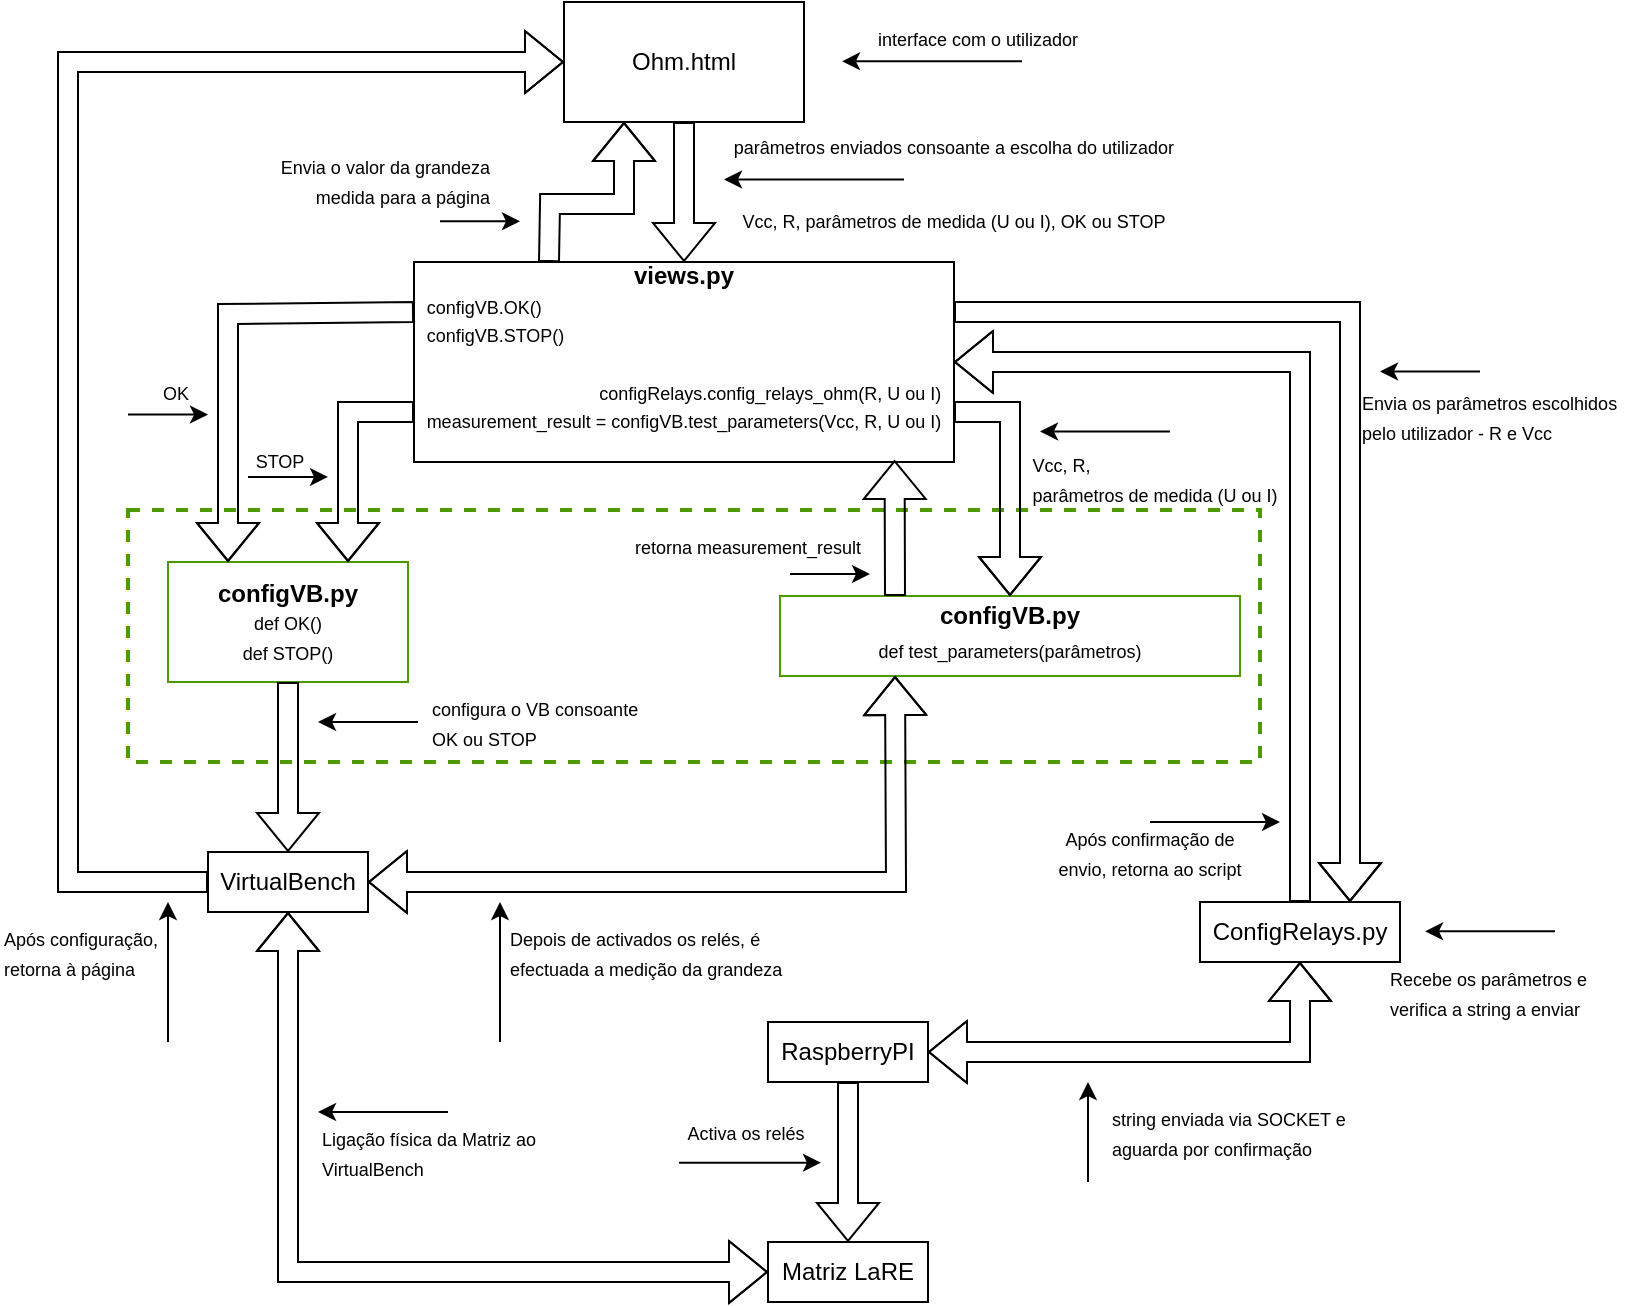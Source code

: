 <mxfile version="24.7.7">
  <diagram id="yPxyJZ8AM_hMuL3Unpa9" name="complex gitflow">
    <mxGraphModel dx="1395" dy="620" grid="1" gridSize="10" guides="1" tooltips="1" connect="1" arrows="1" fold="1" page="1" pageScale="1" pageWidth="827" pageHeight="1169" math="0" shadow="0">
      <root>
        <mxCell id="0" />
        <mxCell id="1" parent="0" />
        <mxCell id="JOfDeOOW8SHyUDtn-MuH-26" value="" style="dashed=1;rounded=0;whiteSpace=wrap;html=1;fillColor=none;strokeColor=#4D9900;strokeWidth=2;" vertex="1" parent="1">
          <mxGeometry x="74" y="314" width="566" height="126" as="geometry" />
        </mxCell>
        <mxCell id="JOfDeOOW8SHyUDtn-MuH-1" value="Ohm.html" style="rounded=0;whiteSpace=wrap;html=1;" vertex="1" parent="1">
          <mxGeometry x="292" y="60" width="120" height="60" as="geometry" />
        </mxCell>
        <mxCell id="JOfDeOOW8SHyUDtn-MuH-2" value="&lt;b&gt;views.py&lt;/b&gt;&lt;br&gt;&lt;div style=&quot;text-align: left;&quot;&gt;&lt;font style=&quot;font-size: 9px;&quot;&gt;configVB.OK()&lt;/font&gt;&lt;/div&gt;&lt;div style=&quot;text-align: left;&quot;&gt;&lt;font style=&quot;font-size: 9px;&quot;&gt;configVB.STOP()&lt;/font&gt;&lt;/div&gt;&lt;div style=&quot;text-align: left;&quot;&gt;&lt;font style=&quot;font-size: 6px;&quot;&gt;&amp;nbsp;&amp;nbsp;&lt;/font&gt;&lt;/div&gt;&lt;div style=&quot;text-align: right;&quot;&gt;&lt;font style=&quot;font-size: 9px;&quot;&gt;configRelays.config_relays_ohm(R, U ou I)&lt;/font&gt;&lt;/div&gt;&lt;div style=&quot;text-align: right;&quot;&gt;&lt;font style=&quot;font-size: 9px;&quot;&gt;measurement_result = configVB.test_parameters(Vcc, R, U ou I)&lt;/font&gt;&lt;/div&gt;&lt;div style=&quot;text-align: right; font-weight: bold;&quot;&gt;&lt;br&gt;&lt;/div&gt;" style="rounded=0;whiteSpace=wrap;html=1;points=[[0,0,0,0,0],[0,0.25,0,0,0],[0,0.5,0,0,0],[0,0.75,0,0,0],[0,1,0,0,0],[0.14,0.99,0,0,0],[0.25,0,0,0,0],[0.25,1,0,0,0],[0.5,0,0,0,0],[0.5,1,0,0,0],[0.75,0,0,0,0],[0.75,1,0,0,0],[0.89,0.99,0,0,0],[1,0,0,0,0],[1,0.25,0,0,0],[1,0.5,0,0,0],[1,0.75,0,0,0],[1,1,0,0,0]];" vertex="1" parent="1">
          <mxGeometry x="217" y="190" width="270" height="100" as="geometry" />
        </mxCell>
        <mxCell id="JOfDeOOW8SHyUDtn-MuH-4" value="" style="shape=flexArrow;endArrow=classic;html=1;rounded=0;exitX=0.5;exitY=1;exitDx=0;exitDy=0;entryX=0.5;entryY=0;entryDx=0;entryDy=0;" edge="1" parent="1" source="JOfDeOOW8SHyUDtn-MuH-1" target="JOfDeOOW8SHyUDtn-MuH-2">
          <mxGeometry width="50" height="50" relative="1" as="geometry">
            <mxPoint x="454" y="310" as="sourcePoint" />
            <mxPoint x="504" y="260" as="targetPoint" />
          </mxGeometry>
        </mxCell>
        <mxCell id="JOfDeOOW8SHyUDtn-MuH-5" value="" style="endArrow=classic;html=1;rounded=0;" edge="1" parent="1">
          <mxGeometry width="50" height="50" relative="1" as="geometry">
            <mxPoint x="462" y="148.74" as="sourcePoint" />
            <mxPoint x="372" y="148.74" as="targetPoint" />
          </mxGeometry>
        </mxCell>
        <mxCell id="JOfDeOOW8SHyUDtn-MuH-6" value="&lt;font style=&quot;font-size: 9px;&quot;&gt;parâmetros enviados consoante a escolha do utilizador&lt;/font&gt;" style="text;html=1;align=center;verticalAlign=middle;whiteSpace=wrap;rounded=0;" vertex="1" parent="1">
          <mxGeometry x="372" y="127" width="230" height="10" as="geometry" />
        </mxCell>
        <mxCell id="JOfDeOOW8SHyUDtn-MuH-7" value="" style="endArrow=classic;html=1;rounded=0;" edge="1" parent="1">
          <mxGeometry width="50" height="50" relative="1" as="geometry">
            <mxPoint x="521" y="89.67" as="sourcePoint" />
            <mxPoint x="431" y="89.67" as="targetPoint" />
          </mxGeometry>
        </mxCell>
        <mxCell id="JOfDeOOW8SHyUDtn-MuH-8" value="&lt;font style=&quot;font-size: 9px;&quot;&gt;interface com o utilizador&lt;/font&gt;" style="text;html=1;align=center;verticalAlign=middle;whiteSpace=wrap;rounded=0;" vertex="1" parent="1">
          <mxGeometry x="444" y="70" width="110" height="15" as="geometry" />
        </mxCell>
        <mxCell id="JOfDeOOW8SHyUDtn-MuH-9" value="&lt;font style=&quot;font-size: 9px;&quot;&gt;Vcc, R, parâmetros de medida (U ou I), OK ou STOP&lt;/font&gt;" style="text;html=1;align=center;verticalAlign=middle;whiteSpace=wrap;rounded=0;" vertex="1" parent="1">
          <mxGeometry x="377" y="164.17" width="220" height="10" as="geometry" />
        </mxCell>
        <mxCell id="JOfDeOOW8SHyUDtn-MuH-10" value="&lt;b&gt;configVB.py&lt;/b&gt;&lt;div&gt;&lt;font style=&quot;font-size: 9px;&quot;&gt;def OK()&lt;/font&gt;&lt;/div&gt;&lt;div&gt;&lt;font style=&quot;font-size: 9px;&quot;&gt;def STOP()&lt;/font&gt;&lt;/div&gt;" style="whiteSpace=wrap;html=1;rounded=0;align=center;shadow=0;strokeColor=#4D9900;" vertex="1" parent="1">
          <mxGeometry x="94" y="340" width="120" height="60" as="geometry" />
        </mxCell>
        <mxCell id="JOfDeOOW8SHyUDtn-MuH-12" value="" style="shape=flexArrow;endArrow=classic;html=1;rounded=0;entryX=0.25;entryY=0;entryDx=0;entryDy=0;exitX=0;exitY=0.25;exitDx=0;exitDy=0;" edge="1" parent="1" source="JOfDeOOW8SHyUDtn-MuH-2" target="JOfDeOOW8SHyUDtn-MuH-10">
          <mxGeometry width="50" height="50" relative="1" as="geometry">
            <mxPoint x="394" y="350" as="sourcePoint" />
            <mxPoint x="444" y="300" as="targetPoint" />
            <Array as="points">
              <mxPoint x="124" y="216" />
            </Array>
          </mxGeometry>
        </mxCell>
        <mxCell id="JOfDeOOW8SHyUDtn-MuH-13" value="" style="endArrow=classic;html=1;rounded=0;" edge="1" parent="1">
          <mxGeometry width="50" height="50" relative="1" as="geometry">
            <mxPoint x="74" y="266.3" as="sourcePoint" />
            <mxPoint x="114" y="266.3" as="targetPoint" />
          </mxGeometry>
        </mxCell>
        <mxCell id="JOfDeOOW8SHyUDtn-MuH-14" value="&lt;font style=&quot;font-size: 9px;&quot;&gt;OK&lt;/font&gt;" style="text;html=1;align=center;verticalAlign=middle;whiteSpace=wrap;rounded=0;" vertex="1" parent="1">
          <mxGeometry x="90" y="251.5" width="16" height="7" as="geometry" />
        </mxCell>
        <mxCell id="JOfDeOOW8SHyUDtn-MuH-15" value="" style="shape=flexArrow;endArrow=classic;html=1;rounded=0;entryX=0.75;entryY=0;entryDx=0;entryDy=0;exitX=0;exitY=0.75;exitDx=0;exitDy=0;exitPerimeter=0;" edge="1" parent="1" source="JOfDeOOW8SHyUDtn-MuH-2" target="JOfDeOOW8SHyUDtn-MuH-10">
          <mxGeometry width="50" height="50" relative="1" as="geometry">
            <mxPoint x="174" y="340" as="sourcePoint" />
            <mxPoint x="224" y="290" as="targetPoint" />
            <Array as="points">
              <mxPoint x="184" y="265" />
            </Array>
          </mxGeometry>
        </mxCell>
        <mxCell id="JOfDeOOW8SHyUDtn-MuH-16" value="&lt;font style=&quot;font-size: 9px;&quot;&gt;STOP&lt;/font&gt;" style="text;html=1;align=center;verticalAlign=middle;whiteSpace=wrap;rounded=0;" vertex="1" parent="1">
          <mxGeometry x="137" y="281.5" width="26" height="15" as="geometry" />
        </mxCell>
        <mxCell id="JOfDeOOW8SHyUDtn-MuH-18" value="VirtualBench" style="whiteSpace=wrap;html=1;rounded=0;align=center;" vertex="1" parent="1">
          <mxGeometry x="114" y="485" width="80" height="30" as="geometry" />
        </mxCell>
        <mxCell id="JOfDeOOW8SHyUDtn-MuH-19" value="" style="shape=flexArrow;endArrow=classic;html=1;rounded=0;exitX=0.5;exitY=1;exitDx=0;exitDy=0;entryX=0.5;entryY=0;entryDx=0;entryDy=0;" edge="1" parent="1" source="JOfDeOOW8SHyUDtn-MuH-10" target="JOfDeOOW8SHyUDtn-MuH-18">
          <mxGeometry width="50" height="50" relative="1" as="geometry">
            <mxPoint x="144" y="310" as="sourcePoint" />
            <mxPoint x="194" y="260" as="targetPoint" />
          </mxGeometry>
        </mxCell>
        <mxCell id="JOfDeOOW8SHyUDtn-MuH-20" value="&lt;font style=&quot;font-size: 9px;&quot;&gt;configura o VB consoante&amp;nbsp;&lt;/font&gt;&lt;div&gt;&lt;font style=&quot;font-size: 9px;&quot;&gt;OK ou STOP&lt;/font&gt;&lt;/div&gt;" style="text;html=1;align=left;verticalAlign=middle;whiteSpace=wrap;rounded=0;" vertex="1" parent="1">
          <mxGeometry x="224" y="405" width="110" height="30" as="geometry" />
        </mxCell>
        <mxCell id="JOfDeOOW8SHyUDtn-MuH-21" value="" style="endArrow=classic;html=1;rounded=0;entryX=0;entryY=1;entryDx=0;entryDy=0;" edge="1" parent="1">
          <mxGeometry width="50" height="50" relative="1" as="geometry">
            <mxPoint x="219" y="420" as="sourcePoint" />
            <mxPoint x="169" y="420" as="targetPoint" />
            <Array as="points">
              <mxPoint x="194" y="420" />
            </Array>
          </mxGeometry>
        </mxCell>
        <mxCell id="JOfDeOOW8SHyUDtn-MuH-22" value="" style="shape=flexArrow;endArrow=classic;html=1;rounded=0;exitX=0;exitY=0.5;exitDx=0;exitDy=0;entryX=0;entryY=0.5;entryDx=0;entryDy=0;" edge="1" parent="1" source="JOfDeOOW8SHyUDtn-MuH-18" target="JOfDeOOW8SHyUDtn-MuH-1">
          <mxGeometry width="50" height="50" relative="1" as="geometry">
            <mxPoint x="144" y="310" as="sourcePoint" />
            <mxPoint x="194" y="260" as="targetPoint" />
            <Array as="points">
              <mxPoint x="44" y="500" />
              <mxPoint x="44" y="90" />
            </Array>
          </mxGeometry>
        </mxCell>
        <mxCell id="JOfDeOOW8SHyUDtn-MuH-23" value="&lt;b&gt;configVB.py&lt;/b&gt;&lt;div&gt;&lt;div style=&quot;line-height: 19px;&quot;&gt;&lt;font style=&quot;font-size: 9px;&quot;&gt;def test_parameters(parâmetros)&lt;/font&gt;&lt;/div&gt;&lt;/div&gt;" style="whiteSpace=wrap;html=1;rounded=0;align=center;strokeColor=#4D9900;" vertex="1" parent="1">
          <mxGeometry x="400" y="357" width="230" height="40" as="geometry" />
        </mxCell>
        <mxCell id="JOfDeOOW8SHyUDtn-MuH-29" value="" style="endArrow=classic;html=1;rounded=0;entryX=0;entryY=1;entryDx=0;entryDy=0;" edge="1" parent="1">
          <mxGeometry width="50" height="50" relative="1" as="geometry">
            <mxPoint x="750" y="244.71" as="sourcePoint" />
            <mxPoint x="700" y="244.71" as="targetPoint" />
          </mxGeometry>
        </mxCell>
        <mxCell id="JOfDeOOW8SHyUDtn-MuH-30" value="&lt;div style=&quot;text-align: left;&quot;&gt;&lt;span style=&quot;font-size: 9px; background-color: initial;&quot;&gt;Vcc, R,&amp;nbsp;&lt;/span&gt;&lt;/div&gt;&lt;div style=&quot;text-align: left;&quot;&gt;&lt;font style=&quot;font-size: 9px;&quot;&gt;parâmetros de medida (U ou I)&lt;/font&gt;&lt;/div&gt;" style="text;html=1;align=center;verticalAlign=middle;whiteSpace=wrap;rounded=0;" vertex="1" parent="1">
          <mxGeometry x="520" y="281.5" width="135" height="32.5" as="geometry" />
        </mxCell>
        <mxCell id="JOfDeOOW8SHyUDtn-MuH-31" value="ConfigRelays.py" style="whiteSpace=wrap;html=1;rounded=0;align=center;" vertex="1" parent="1">
          <mxGeometry x="610" y="510" width="100" height="30" as="geometry" />
        </mxCell>
        <mxCell id="JOfDeOOW8SHyUDtn-MuH-33" value="" style="endArrow=classic;html=1;rounded=0;" edge="1" parent="1">
          <mxGeometry width="50" height="50" relative="1" as="geometry">
            <mxPoint x="554" y="650" as="sourcePoint" />
            <mxPoint x="554.01" y="600" as="targetPoint" />
          </mxGeometry>
        </mxCell>
        <mxCell id="JOfDeOOW8SHyUDtn-MuH-34" value="&lt;font style=&quot;font-size: 9px;&quot;&gt;Envia os parâmetros escolhidos pelo utilizador - R e Vcc&lt;/font&gt;" style="text;html=1;align=left;verticalAlign=middle;whiteSpace=wrap;rounded=0;" vertex="1" parent="1">
          <mxGeometry x="689" y="251.5" width="138" height="30" as="geometry" />
        </mxCell>
        <mxCell id="JOfDeOOW8SHyUDtn-MuH-35" value="" style="endArrow=classic;html=1;rounded=0;exitX=0.774;exitY=0.846;exitDx=0;exitDy=0;exitPerimeter=0;entryX=0.677;entryY=0.846;entryDx=0;entryDy=0;entryPerimeter=0;" edge="1" parent="1">
          <mxGeometry width="50" height="50" relative="1" as="geometry">
            <mxPoint x="787.49" y="524.66" as="sourcePoint" />
            <mxPoint x="722.5" y="524.66" as="targetPoint" />
          </mxGeometry>
        </mxCell>
        <mxCell id="JOfDeOOW8SHyUDtn-MuH-36" value="&lt;font style=&quot;font-size: 9px;&quot;&gt;Recebe os parâmetros e&amp;nbsp;&lt;/font&gt;&lt;div&gt;&lt;font style=&quot;font-size: 9px;&quot;&gt;verifica a string a enviar&lt;/font&gt;&lt;/div&gt;" style="text;html=1;align=left;verticalAlign=middle;whiteSpace=wrap;rounded=0;" vertex="1" parent="1">
          <mxGeometry x="703" y="540" width="110" height="30" as="geometry" />
        </mxCell>
        <mxCell id="JOfDeOOW8SHyUDtn-MuH-37" value="RaspberryPI" style="whiteSpace=wrap;html=1;rounded=0;align=center;" vertex="1" parent="1">
          <mxGeometry x="394" y="570" width="80" height="30" as="geometry" />
        </mxCell>
        <mxCell id="JOfDeOOW8SHyUDtn-MuH-39" value="" style="endArrow=classic;html=1;rounded=0;exitX=0.774;exitY=0.846;exitDx=0;exitDy=0;exitPerimeter=0;entryX=0.677;entryY=0.846;entryDx=0;entryDy=0;entryPerimeter=0;" edge="1" parent="1">
          <mxGeometry width="50" height="50" relative="1" as="geometry">
            <mxPoint x="594.99" y="274.71" as="sourcePoint" />
            <mxPoint x="530.0" y="274.71" as="targetPoint" />
          </mxGeometry>
        </mxCell>
        <mxCell id="JOfDeOOW8SHyUDtn-MuH-40" value="&lt;font style=&quot;font-size: 9px;&quot;&gt;string enviada via SOCKET e&amp;nbsp;&lt;/font&gt;&lt;div&gt;&lt;font style=&quot;font-size: 9px;&quot;&gt;aguarda por confirmação&lt;/font&gt;&lt;/div&gt;" style="text;html=1;align=left;verticalAlign=middle;whiteSpace=wrap;rounded=0;" vertex="1" parent="1">
          <mxGeometry x="564" y="615" width="130" height="20" as="geometry" />
        </mxCell>
        <mxCell id="JOfDeOOW8SHyUDtn-MuH-42" value="Matriz LaRE" style="whiteSpace=wrap;html=1;rounded=0;align=center;" vertex="1" parent="1">
          <mxGeometry x="394" y="680" width="80" height="30" as="geometry" />
        </mxCell>
        <mxCell id="JOfDeOOW8SHyUDtn-MuH-43" value="" style="shape=flexArrow;endArrow=classic;html=1;rounded=0;entryX=0.5;entryY=0;entryDx=0;entryDy=0;exitX=0.5;exitY=1;exitDx=0;exitDy=0;" edge="1" parent="1" source="JOfDeOOW8SHyUDtn-MuH-37" target="JOfDeOOW8SHyUDtn-MuH-42">
          <mxGeometry width="50" height="50" relative="1" as="geometry">
            <mxPoint x="334" y="560" as="sourcePoint" />
            <mxPoint x="384" y="510" as="targetPoint" />
          </mxGeometry>
        </mxCell>
        <mxCell id="JOfDeOOW8SHyUDtn-MuH-44" value="" style="endArrow=classic;html=1;rounded=0;exitX=0.774;exitY=0.846;exitDx=0;exitDy=0;exitPerimeter=0;" edge="1" parent="1">
          <mxGeometry width="50" height="50" relative="1" as="geometry">
            <mxPoint x="349.49" y="640.34" as="sourcePoint" />
            <mxPoint x="420.5" y="640.34" as="targetPoint" />
          </mxGeometry>
        </mxCell>
        <mxCell id="JOfDeOOW8SHyUDtn-MuH-45" value="&lt;font style=&quot;font-size: 9px;&quot;&gt;Activa os relés&lt;/font&gt;" style="text;html=1;align=center;verticalAlign=middle;whiteSpace=wrap;rounded=0;" vertex="1" parent="1">
          <mxGeometry x="347.5" y="620.34" width="70" height="10" as="geometry" />
        </mxCell>
        <mxCell id="JOfDeOOW8SHyUDtn-MuH-47" value="" style="endArrow=classic;html=1;rounded=0;exitX=0.5;exitY=0;exitDx=0;exitDy=0;" edge="1" parent="1" source="JOfDeOOW8SHyUDtn-MuH-48">
          <mxGeometry width="50" height="50" relative="1" as="geometry">
            <mxPoint x="614" y="452" as="sourcePoint" />
            <mxPoint x="650" y="470" as="targetPoint" />
          </mxGeometry>
        </mxCell>
        <mxCell id="JOfDeOOW8SHyUDtn-MuH-48" value="&lt;font style=&quot;font-size: 9px;&quot;&gt;Após confirmação de envio, retorna ao script&lt;/font&gt;" style="text;html=1;align=center;verticalAlign=middle;whiteSpace=wrap;rounded=0;" vertex="1" parent="1">
          <mxGeometry x="536" y="470" width="98" height="30" as="geometry" />
        </mxCell>
        <mxCell id="JOfDeOOW8SHyUDtn-MuH-53" value="" style="shape=flexArrow;startArrow=calassic;endArrow=classic;html=1;rounded=0;exitX=0.5;exitY=1;exitDx=0;exitDy=0;entryX=1;entryY=0.5;entryDx=0;entryDy=0;" edge="1" parent="1" source="JOfDeOOW8SHyUDtn-MuH-31" target="JOfDeOOW8SHyUDtn-MuH-37">
          <mxGeometry width="50" height="50" relative="1" as="geometry">
            <mxPoint x="474" y="620" as="sourcePoint" />
            <mxPoint x="524" y="570" as="targetPoint" />
            <Array as="points">
              <mxPoint x="660" y="585" />
            </Array>
          </mxGeometry>
        </mxCell>
        <mxCell id="JOfDeOOW8SHyUDtn-MuH-56" value="" style="shape=flexArrow;endArrow=classic;html=1;rounded=0;exitX=1;exitY=0.25;exitDx=0;exitDy=0;entryX=0.75;entryY=0;entryDx=0;entryDy=0;exitPerimeter=0;" edge="1" parent="1" source="JOfDeOOW8SHyUDtn-MuH-2" target="JOfDeOOW8SHyUDtn-MuH-31">
          <mxGeometry width="50" height="50" relative="1" as="geometry">
            <mxPoint x="554" y="250" as="sourcePoint" />
            <mxPoint x="604" y="200" as="targetPoint" />
            <Array as="points">
              <mxPoint x="685" y="215" />
            </Array>
          </mxGeometry>
        </mxCell>
        <mxCell id="JOfDeOOW8SHyUDtn-MuH-60" value="" style="shape=flexArrow;endArrow=classic;html=1;rounded=0;entryX=1;entryY=0.5;entryDx=0;entryDy=0;exitX=0.5;exitY=0;exitDx=0;exitDy=0;entryPerimeter=0;" edge="1" parent="1" source="JOfDeOOW8SHyUDtn-MuH-31" target="JOfDeOOW8SHyUDtn-MuH-2">
          <mxGeometry width="50" height="50" relative="1" as="geometry">
            <mxPoint x="564" y="450" as="sourcePoint" />
            <mxPoint x="614" y="400" as="targetPoint" />
            <Array as="points">
              <mxPoint x="660" y="240" />
            </Array>
          </mxGeometry>
        </mxCell>
        <mxCell id="JOfDeOOW8SHyUDtn-MuH-63" value="" style="shape=flexArrow;startArrow=classic;endArrow=classic;html=1;rounded=0;exitX=0.25;exitY=1;exitDx=0;exitDy=0;entryX=1;entryY=0.5;entryDx=0;entryDy=0;" edge="1" parent="1" source="JOfDeOOW8SHyUDtn-MuH-23" target="JOfDeOOW8SHyUDtn-MuH-18">
          <mxGeometry width="50" height="50" relative="1" as="geometry">
            <mxPoint x="400" y="480" as="sourcePoint" />
            <mxPoint x="360" y="480" as="targetPoint" />
            <Array as="points">
              <mxPoint x="458" y="500" />
            </Array>
          </mxGeometry>
        </mxCell>
        <mxCell id="JOfDeOOW8SHyUDtn-MuH-64" value="" style="endArrow=classic;html=1;rounded=0;exitX=0.774;exitY=0.846;exitDx=0;exitDy=0;exitPerimeter=0;" edge="1" parent="1">
          <mxGeometry width="50" height="50" relative="1" as="geometry">
            <mxPoint x="260.0" y="580" as="sourcePoint" />
            <mxPoint x="260" y="510" as="targetPoint" />
          </mxGeometry>
        </mxCell>
        <mxCell id="JOfDeOOW8SHyUDtn-MuH-65" value="&lt;font style=&quot;font-size: 9px;&quot;&gt;Depois de activados os relés, é efectuada a medição da grandeza&lt;/font&gt;" style="text;html=1;align=left;verticalAlign=middle;whiteSpace=wrap;rounded=0;" vertex="1" parent="1">
          <mxGeometry x="263" y="520" width="146" height="30" as="geometry" />
        </mxCell>
        <mxCell id="JOfDeOOW8SHyUDtn-MuH-66" value="" style="shape=flexArrow;endArrow=classic;startArrow=classic;html=1;rounded=0;exitX=0.5;exitY=1;exitDx=0;exitDy=0;entryX=0;entryY=0.5;entryDx=0;entryDy=0;" edge="1" parent="1" source="JOfDeOOW8SHyUDtn-MuH-18" target="JOfDeOOW8SHyUDtn-MuH-42">
          <mxGeometry width="100" height="100" relative="1" as="geometry">
            <mxPoint x="400" y="560" as="sourcePoint" />
            <mxPoint x="500" y="460" as="targetPoint" />
            <Array as="points">
              <mxPoint x="154" y="695" />
            </Array>
          </mxGeometry>
        </mxCell>
        <mxCell id="JOfDeOOW8SHyUDtn-MuH-69" value="" style="endArrow=classic;html=1;rounded=0;exitX=0.774;exitY=0.846;exitDx=0;exitDy=0;exitPerimeter=0;entryX=0.677;entryY=0.846;entryDx=0;entryDy=0;entryPerimeter=0;" edge="1" parent="1">
          <mxGeometry width="50" height="50" relative="1" as="geometry">
            <mxPoint x="233.99" y="615" as="sourcePoint" />
            <mxPoint x="169.0" y="615" as="targetPoint" />
          </mxGeometry>
        </mxCell>
        <mxCell id="JOfDeOOW8SHyUDtn-MuH-70" value="&lt;font style=&quot;font-size: 9px;&quot;&gt;Ligação física da Matriz ao VirtualBench&lt;/font&gt;" style="text;html=1;align=left;verticalAlign=middle;whiteSpace=wrap;rounded=0;" vertex="1" parent="1">
          <mxGeometry x="169" y="620.34" width="110" height="30" as="geometry" />
        </mxCell>
        <mxCell id="JOfDeOOW8SHyUDtn-MuH-76" value="" style="shape=flexArrow;endArrow=classic;html=1;rounded=0;exitX=0.25;exitY=0;exitDx=0;exitDy=0;entryX=0.89;entryY=0.99;entryDx=0;entryDy=0;entryPerimeter=0;" edge="1" parent="1" source="JOfDeOOW8SHyUDtn-MuH-23" target="JOfDeOOW8SHyUDtn-MuH-2">
          <mxGeometry width="50" height="50" relative="1" as="geometry">
            <mxPoint x="440" y="370" as="sourcePoint" />
            <mxPoint x="490" y="320" as="targetPoint" />
          </mxGeometry>
        </mxCell>
        <mxCell id="JOfDeOOW8SHyUDtn-MuH-78" value="" style="shape=flexArrow;endArrow=classic;html=1;rounded=0;exitX=1;exitY=0.75;exitDx=0;exitDy=0;exitPerimeter=0;entryX=0.5;entryY=0;entryDx=0;entryDy=0;" edge="1" parent="1" source="JOfDeOOW8SHyUDtn-MuH-2" target="JOfDeOOW8SHyUDtn-MuH-23">
          <mxGeometry width="50" height="50" relative="1" as="geometry">
            <mxPoint x="540" y="360" as="sourcePoint" />
            <mxPoint x="590" y="310" as="targetPoint" />
            <Array as="points">
              <mxPoint x="515" y="265" />
            </Array>
          </mxGeometry>
        </mxCell>
        <mxCell id="JOfDeOOW8SHyUDtn-MuH-79" value="&lt;div style=&quot;line-height: 19px;&quot;&gt;&lt;div style=&quot;&quot;&gt;&lt;font style=&quot;font-size: 9px;&quot;&gt;retorna measurement_result&lt;/font&gt;&lt;/div&gt;&lt;/div&gt;" style="text;html=1;align=center;verticalAlign=middle;whiteSpace=wrap;rounded=0;" vertex="1" parent="1">
          <mxGeometry x="324" y="324" width="120" height="16" as="geometry" />
        </mxCell>
        <mxCell id="JOfDeOOW8SHyUDtn-MuH-80" value="" style="endArrow=classic;html=1;rounded=0;" edge="1" parent="1">
          <mxGeometry width="50" height="50" relative="1" as="geometry">
            <mxPoint x="405" y="346" as="sourcePoint" />
            <mxPoint x="445" y="346" as="targetPoint" />
          </mxGeometry>
        </mxCell>
        <mxCell id="JOfDeOOW8SHyUDtn-MuH-88" value="" style="shape=flexArrow;endArrow=classic;html=1;rounded=0;entryX=0.25;entryY=1;entryDx=0;entryDy=0;exitX=0.25;exitY=0;exitDx=0;exitDy=0;exitPerimeter=0;" edge="1" parent="1" source="JOfDeOOW8SHyUDtn-MuH-2" target="JOfDeOOW8SHyUDtn-MuH-1">
          <mxGeometry width="50" height="50" relative="1" as="geometry">
            <mxPoint x="310" y="200" as="sourcePoint" />
            <mxPoint x="360" y="150" as="targetPoint" />
            <Array as="points">
              <mxPoint x="285" y="161" />
              <mxPoint x="322" y="161" />
            </Array>
          </mxGeometry>
        </mxCell>
        <mxCell id="JOfDeOOW8SHyUDtn-MuH-89" value="" style="endArrow=classic;html=1;rounded=0;" edge="1" parent="1">
          <mxGeometry width="50" height="50" relative="1" as="geometry">
            <mxPoint x="230" y="169.66" as="sourcePoint" />
            <mxPoint x="270" y="169.66" as="targetPoint" />
          </mxGeometry>
        </mxCell>
        <mxCell id="JOfDeOOW8SHyUDtn-MuH-90" value="&lt;font style=&quot;font-size: 9px;&quot;&gt;Envia o valor da grandeza medida para a página&lt;/font&gt;" style="text;html=1;align=right;verticalAlign=middle;whiteSpace=wrap;rounded=0;" vertex="1" parent="1">
          <mxGeometry x="137" y="134" width="120" height="30.17" as="geometry" />
        </mxCell>
        <mxCell id="JOfDeOOW8SHyUDtn-MuH-93" value="" style="endArrow=classic;html=1;rounded=0;exitX=0.774;exitY=0.846;exitDx=0;exitDy=0;exitPerimeter=0;" edge="1" parent="1">
          <mxGeometry width="50" height="50" relative="1" as="geometry">
            <mxPoint x="94.0" y="580" as="sourcePoint" />
            <mxPoint x="94" y="510" as="targetPoint" />
          </mxGeometry>
        </mxCell>
        <mxCell id="JOfDeOOW8SHyUDtn-MuH-94" value="&lt;font style=&quot;font-size: 9px;&quot;&gt;Após configuração, retorna à página&lt;/font&gt;" style="text;html=1;align=left;verticalAlign=middle;whiteSpace=wrap;rounded=0;" vertex="1" parent="1">
          <mxGeometry x="10" y="520" width="80" height="30" as="geometry" />
        </mxCell>
        <mxCell id="JOfDeOOW8SHyUDtn-MuH-97" value="" style="endArrow=classic;html=1;rounded=0;" edge="1" parent="1">
          <mxGeometry width="50" height="50" relative="1" as="geometry">
            <mxPoint x="134" y="297.46" as="sourcePoint" />
            <mxPoint x="174" y="297.46" as="targetPoint" />
          </mxGeometry>
        </mxCell>
      </root>
    </mxGraphModel>
  </diagram>
</mxfile>
